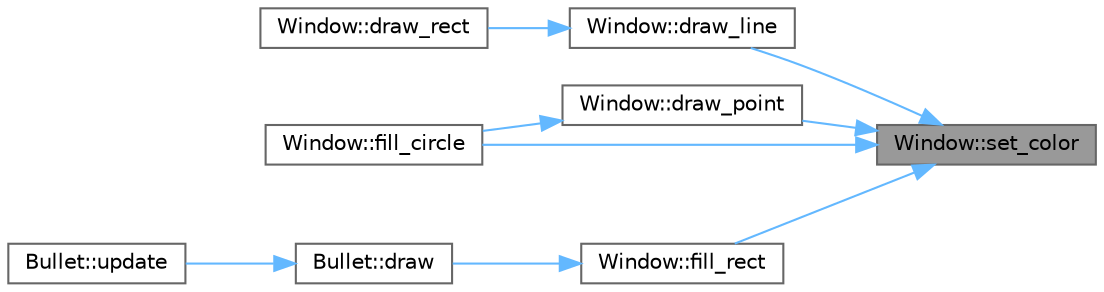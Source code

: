 digraph "Window::set_color"
{
 // LATEX_PDF_SIZE
  bgcolor="transparent";
  edge [fontname=Helvetica,fontsize=10,labelfontname=Helvetica,labelfontsize=10];
  node [fontname=Helvetica,fontsize=10,shape=box,height=0.2,width=0.4];
  rankdir="RL";
  Node1 [id="Node000001",label="Window::set_color",height=0.2,width=0.4,color="gray40", fillcolor="grey60", style="filled", fontcolor="black",tooltip=" "];
  Node1 -> Node2 [id="edge1_Node000001_Node000002",dir="back",color="steelblue1",style="solid",tooltip=" "];
  Node2 [id="Node000002",label="Window::draw_line",height=0.2,width=0.4,color="grey40", fillcolor="white", style="filled",URL="$class_window.html#aa30c9ec774821e46640cc56de60ab691",tooltip=" "];
  Node2 -> Node3 [id="edge2_Node000002_Node000003",dir="back",color="steelblue1",style="solid",tooltip=" "];
  Node3 [id="Node000003",label="Window::draw_rect",height=0.2,width=0.4,color="grey40", fillcolor="white", style="filled",URL="$class_window.html#a1e763be5918f50b4014ca9542070b9fc",tooltip=" "];
  Node1 -> Node4 [id="edge3_Node000001_Node000004",dir="back",color="steelblue1",style="solid",tooltip=" "];
  Node4 [id="Node000004",label="Window::draw_point",height=0.2,width=0.4,color="grey40", fillcolor="white", style="filled",URL="$class_window.html#abab97f8dfa10febbbe07e4dae8f8bae9",tooltip=" "];
  Node4 -> Node5 [id="edge4_Node000004_Node000005",dir="back",color="steelblue1",style="solid",tooltip=" "];
  Node5 [id="Node000005",label="Window::fill_circle",height=0.2,width=0.4,color="grey40", fillcolor="white", style="filled",URL="$class_window.html#af7040d477526df198616407d4e619bea",tooltip=" "];
  Node1 -> Node5 [id="edge5_Node000001_Node000005",dir="back",color="steelblue1",style="solid",tooltip=" "];
  Node1 -> Node6 [id="edge6_Node000001_Node000006",dir="back",color="steelblue1",style="solid",tooltip=" "];
  Node6 [id="Node000006",label="Window::fill_rect",height=0.2,width=0.4,color="grey40", fillcolor="white", style="filled",URL="$class_window.html#a8abdabedbc18330f25fbede753768bcf",tooltip=" "];
  Node6 -> Node7 [id="edge7_Node000006_Node000007",dir="back",color="steelblue1",style="solid",tooltip=" "];
  Node7 [id="Node000007",label="Bullet::draw",height=0.2,width=0.4,color="grey40", fillcolor="white", style="filled",URL="$class_bullet.html#a389f6bff7f014494cb20e922c38621c6",tooltip=" "];
  Node7 -> Node8 [id="edge8_Node000007_Node000008",dir="back",color="steelblue1",style="solid",tooltip=" "];
  Node8 [id="Node000008",label="Bullet::update",height=0.2,width=0.4,color="grey40", fillcolor="white", style="filled",URL="$class_bullet.html#a5de1eccb08cfc157f4e15a716a5cf403",tooltip=" "];
}
